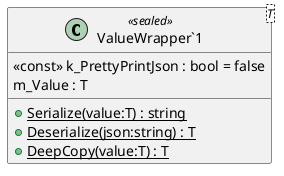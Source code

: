 @startuml
class "ValueWrapper`1"<T> <<sealed>> {
    <<const>> k_PrettyPrintJson : bool = false
    m_Value : T
    + {static} Serialize(value:T) : string
    + {static} Deserialize(json:string) : T
    + {static} DeepCopy(value:T) : T
}
@enduml

